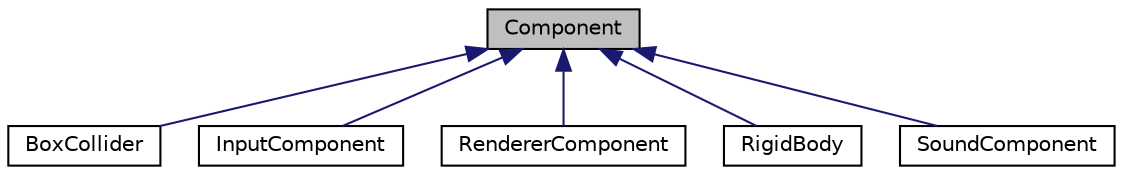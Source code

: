 digraph "Component"
{
 // LATEX_PDF_SIZE
  edge [fontname="Helvetica",fontsize="10",labelfontname="Helvetica",labelfontsize="10"];
  node [fontname="Helvetica",fontsize="10",shape=record];
  Node0 [label="Component",height=0.2,width=0.4,color="black", fillcolor="grey75", style="filled", fontcolor="black",tooltip=" "];
  Node0 -> Node1 [dir="back",color="midnightblue",fontsize="10",style="solid",fontname="Helvetica"];
  Node1 [label="BoxCollider",height=0.2,width=0.4,color="black", fillcolor="white", style="filled",URL="$class_box_collider.html",tooltip="Box collider extends component. Checks to see if this GameObject is overlapping any other GameObject."];
  Node0 -> Node2 [dir="back",color="midnightblue",fontsize="10",style="solid",fontname="Helvetica"];
  Node2 [label="InputComponent",height=0.2,width=0.4,color="black", fillcolor="white", style="filled",URL="$class_input_component.html",tooltip="handles all inputs from player and executes commands based upon the input"];
  Node0 -> Node3 [dir="back",color="midnightblue",fontsize="10",style="solid",fontname="Helvetica"];
  Node3 [label="RendererComponent",height=0.2,width=0.4,color="black", fillcolor="white", style="filled",URL="$class_renderer_component.html",tooltip="handles rendering for the parent gameObject"];
  Node0 -> Node4 [dir="back",color="midnightblue",fontsize="10",style="solid",fontname="Helvetica"];
  Node4 [label="RigidBody",height=0.2,width=0.4,color="black", fillcolor="white", style="filled",URL="$class_rigid_body.html",tooltip="Handles physics for game objects."];
  Node0 -> Node5 [dir="back",color="midnightblue",fontsize="10",style="solid",fontname="Helvetica"];
  Node5 [label="SoundComponent",height=0.2,width=0.4,color="black", fillcolor="white", style="filled",URL="$class_sound_component.html",tooltip="Handles all sounds that this object is related to."];
}
